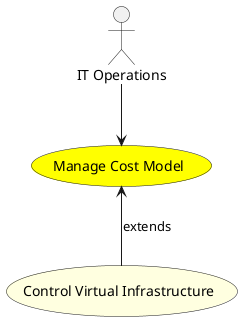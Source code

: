 @startuml


usecase "Manage Cost Model" as ManageCostModel #yellow

Actor "IT Operations" as ITOperations

ITOperations --> ManageCostModel





usecase "Control Virtual Infrastructure" as ControlVirtualInfrastructure #lightyellow

ManageCostModel <-- ControlVirtualInfrastructure : extends







@enduml
